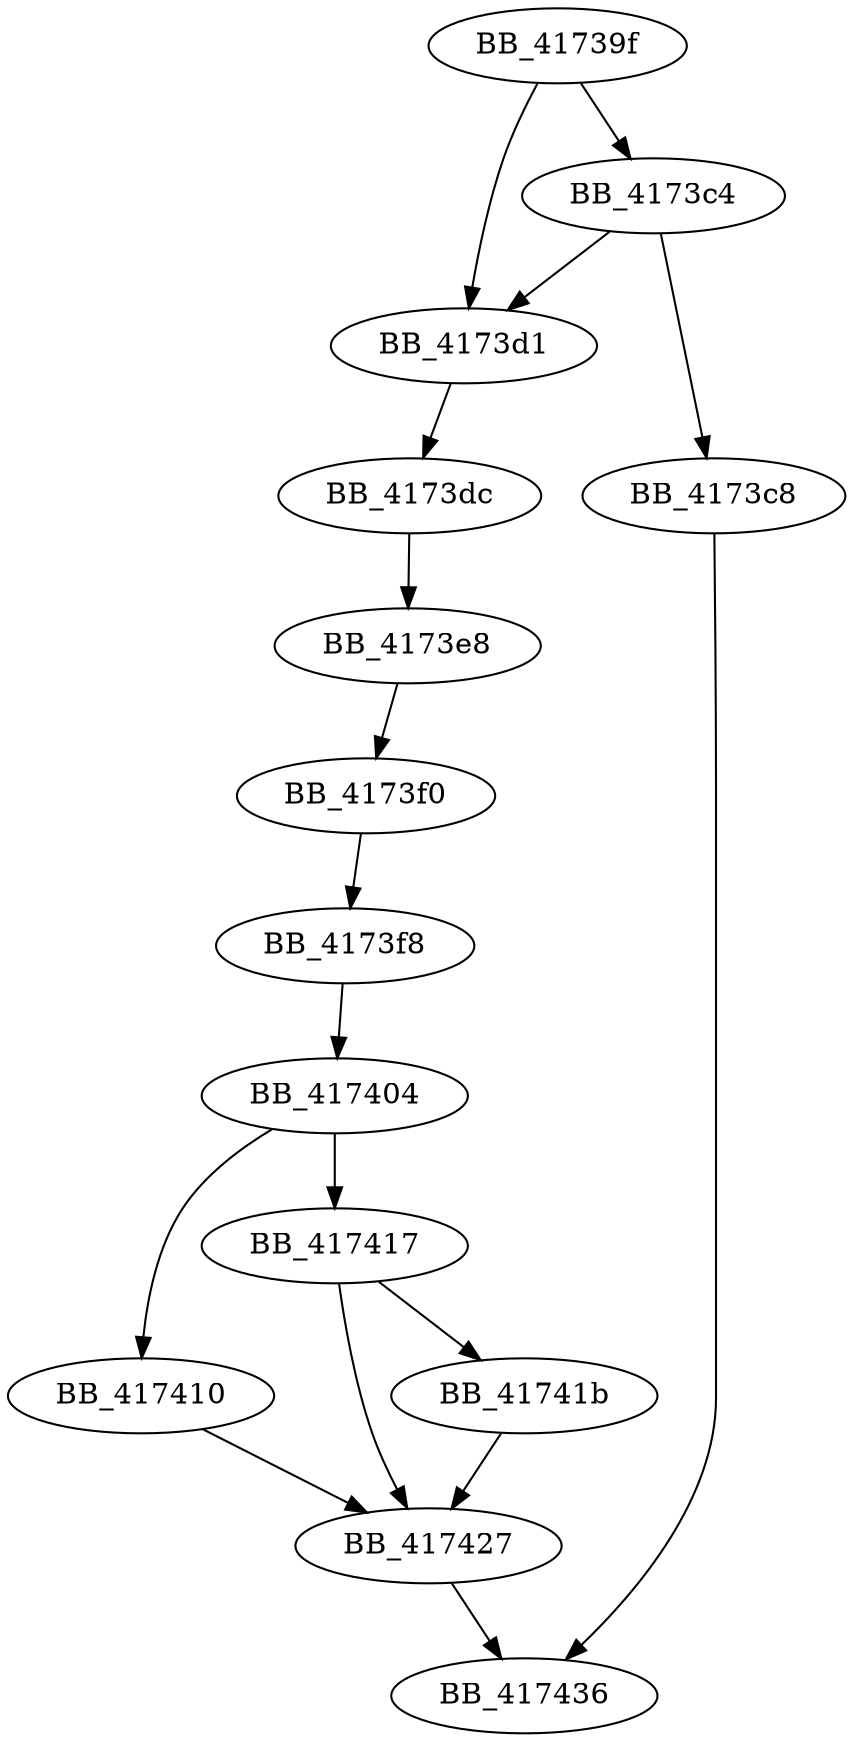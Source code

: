 DiGraph ___security_init_cookie{
BB_41739f->BB_4173c4
BB_41739f->BB_4173d1
BB_4173c4->BB_4173c8
BB_4173c4->BB_4173d1
BB_4173c8->BB_417436
BB_4173d1->BB_4173dc
BB_4173dc->BB_4173e8
BB_4173e8->BB_4173f0
BB_4173f0->BB_4173f8
BB_4173f8->BB_417404
BB_417404->BB_417410
BB_417404->BB_417417
BB_417410->BB_417427
BB_417417->BB_41741b
BB_417417->BB_417427
BB_41741b->BB_417427
BB_417427->BB_417436
}
